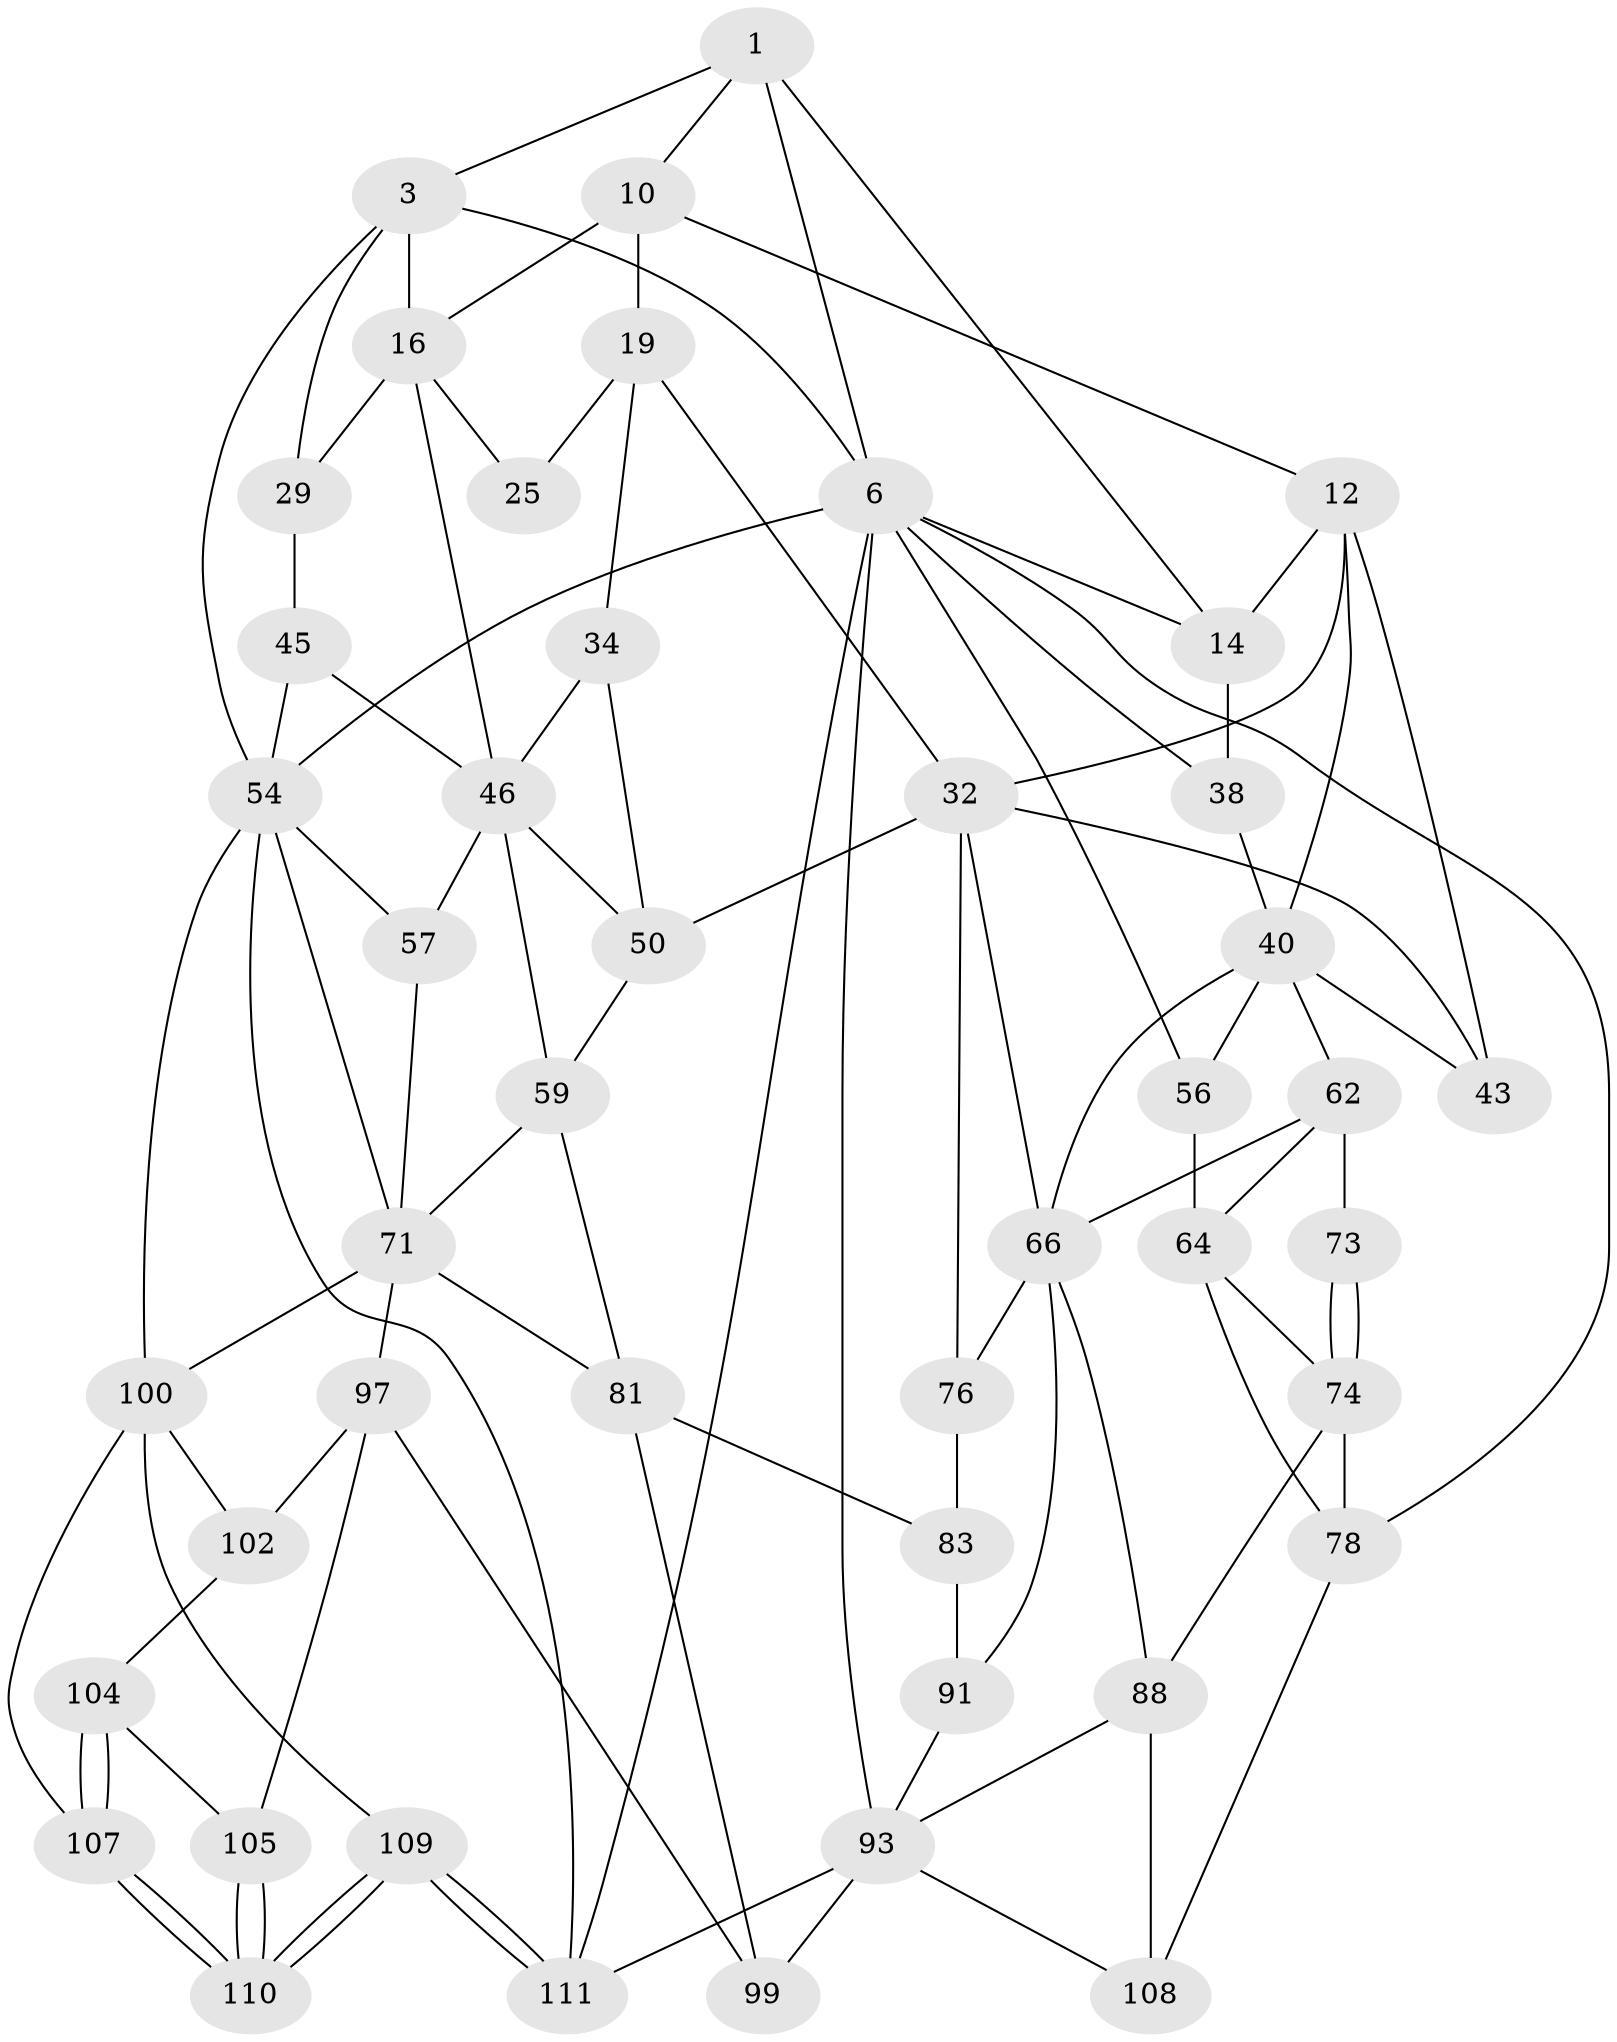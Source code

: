 // original degree distribution, {3: 0.017241379310344827, 4: 0.2413793103448276, 5: 0.5172413793103449, 6: 0.22413793103448276}
// Generated by graph-tools (version 1.1) at 2025/21/03/04/25 18:21:32]
// undirected, 46 vertices, 99 edges
graph export_dot {
graph [start="1"]
  node [color=gray90,style=filled];
  1 [pos="+0.4666112735648213+0",super="+2+9"];
  3 [pos="+1+0",super="+4+18"];
  6 [pos="+0+0",super="+7+80+39"];
  10 [pos="+0.6016270061732646+0",super="+11+15"];
  12 [pos="+0.37221910449475304+0.21923005788703823",super="+13+33"];
  14 [pos="+0.30074719621105994+0.1592946275879363",super="+28"];
  16 [pos="+0.6981570670484777+0.11505514115607263",super="+17+24"];
  19 [pos="+0.6016185780547545+0.1688630547134096",super="+26+20"];
  25 [pos="+0.6660609412581395+0.3137800301961074"];
  29 [pos="+0.9434363588282763+0.26298967023135367",super="+37"];
  32 [pos="+0.5570786675767584+0.32294971085247437",super="+47"];
  34 [pos="+0.6389211975995266+0.3206584960096012",super="+49"];
  38 [pos="+0.13521668565014835+0.2071332386016699"];
  40 [pos="+0.16336492843059208+0.4034047867175449",super="+44+41"];
  43 [pos="+0.37470610604466764+0.33609262764413583"];
  45 [pos="+0.9678009545056554+0.37002769621039217"];
  46 [pos="+0.7827190047413864+0.38751831291926164",super="+52"];
  50 [pos="+0.58878177156236+0.5479083771961664",super="+61"];
  54 [pos="+1+0.6064186048721999",super="+55+69"];
  56 [pos="+0+0.36947210967857835"];
  57 [pos="+0.8667144360637035+0.4614669293074401"];
  59 [pos="+0.785178395637897+0.5949932797987875",super="+60"];
  62 [pos="+0.12353663479170444+0.45868401614855214",super="+63+68"];
  64 [pos="+0.03790796488029421+0.523125585780551",super="+65"];
  66 [pos="+0.2686708101024453+0.5323797330107992",super="+67"];
  71 [pos="+0.9900908128218537+0.7148039358878764",super="+85+72"];
  73 [pos="+0.13594372272732583+0.6649741851251451"];
  74 [pos="+0.1348494458718073+0.6659719637255627",super="+75+89"];
  76 [pos="+0.5179234370730401+0.6478020834939902"];
  78 [pos="+0+0.5966282384578082",super="+79"];
  81 [pos="+0.6615911649917537+0.7294447873982374",super="+82"];
  83 [pos="+0.559703223417693+0.7033177918538976",super="+84"];
  88 [pos="+0.2405870973053316+0.8226171574325853",super="+95"];
  91 [pos="+0.36869730778786536+0.7882087263577224",super="+92"];
  93 [pos="+0.4019566383240296+0.8969264304465936",super="+106+94"];
  97 [pos="+0.7493542075549835+0.860891496642065",super="+98"];
  99 [pos="+0.5909312717656162+0.8595838477207254"];
  100 [pos="+0.8293323955395556+0.8325397305733814",super="+103+101"];
  102 [pos="+0.7634457156422856+0.8961249445559963"];
  104 [pos="+0.7595499971623006+0.9003060818665667"];
  105 [pos="+0.6950753693700044+0.9255432798012003"];
  107 [pos="+0.8003857675638221+0.9518346599790121"];
  108 [pos="+0.2140081796494853+0.9338366814915894"];
  109 [pos="+0.8414280916249651+1"];
  110 [pos="+0.8004280952201659+1"];
  111 [pos="+0.8701341728250561+1",super="+114"];
  1 -- 10;
  1 -- 3;
  1 -- 6;
  1 -- 14;
  3 -- 6;
  3 -- 54 [weight=2];
  3 -- 29 [weight=2];
  3 -- 16 [weight=3];
  6 -- 14;
  6 -- 38;
  6 -- 56;
  6 -- 54;
  6 -- 93;
  6 -- 78;
  6 -- 111;
  10 -- 12;
  10 -- 16;
  10 -- 19 [weight=2];
  12 -- 40;
  12 -- 14;
  12 -- 32;
  12 -- 43;
  14 -- 38;
  16 -- 25 [weight=2];
  16 -- 29;
  16 -- 46;
  19 -- 25;
  19 -- 34 [weight=2];
  19 -- 32;
  29 -- 45;
  32 -- 50;
  32 -- 66;
  32 -- 43;
  32 -- 76;
  34 -- 50;
  34 -- 46;
  38 -- 40;
  40 -- 66;
  40 -- 43;
  40 -- 62;
  40 -- 56;
  45 -- 46;
  45 -- 54;
  46 -- 50;
  46 -- 57;
  46 -- 59;
  50 -- 59;
  54 -- 57;
  54 -- 71;
  54 -- 111;
  54 -- 100;
  56 -- 64;
  57 -- 71;
  59 -- 81;
  59 -- 71;
  62 -- 64;
  62 -- 73 [weight=2];
  62 -- 66;
  64 -- 74;
  64 -- 78;
  66 -- 88;
  66 -- 91;
  66 -- 76;
  71 -- 81;
  71 -- 100;
  71 -- 97;
  73 -- 74;
  73 -- 74;
  74 -- 78 [weight=2];
  74 -- 88;
  76 -- 83;
  78 -- 108;
  81 -- 83;
  81 -- 99;
  83 -- 91 [weight=2];
  88 -- 108;
  88 -- 93;
  91 -- 93;
  93 -- 99;
  93 -- 108;
  93 -- 111 [weight=2];
  97 -- 102;
  97 -- 99;
  97 -- 105;
  100 -- 109;
  100 -- 107;
  100 -- 102;
  102 -- 104;
  104 -- 105;
  104 -- 107;
  104 -- 107;
  105 -- 110;
  105 -- 110;
  107 -- 110;
  107 -- 110;
  109 -- 110;
  109 -- 110;
  109 -- 111;
  109 -- 111;
}

